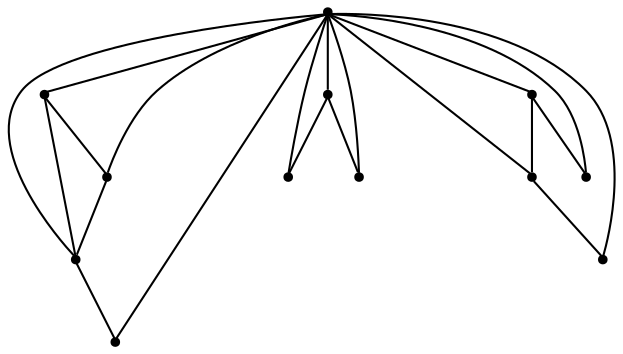 graph {
  node [shape=point,comment="{\"directed\":false,\"doi\":\"10.1007/978-3-319-03841-4_17\",\"figure\":\"2\"}"]

  v0 [pos="1640.246110604381,791.1941566664133"]
  v1 [pos="1669.266997508812,832.6989734640904"]
  v2 [pos="1606.9720760276036,874.2694614844021"]
  v3 [pos="1565.4421707895694,832.6989734640904"]
  v4 [pos="1523.9142379004138,936.5909430551344"]
  v5 [pos="1503.1472493083606,978.0998931178526"]
  v6 [pos="1482.3822330651863,915.7750572435677"]
  v7 [pos="1233.0774620469485,645.9183636631851"]
  v8 [pos="929.8589320806736,1019.60574323179"]
  v9 [pos="942.3679504142767,957.3445119476191"]
  v10 [pos="900.8379815520852,928.2155650276851"]
  v11 [pos="817.7155649051579,948.97016723643"]

  v0 -- v1 [id="-1",pos="1640.246110604381,791.1941566664133 1669.266997508812,832.6989734640904 1669.266997508812,832.6989734640904 1669.266997508812,832.6989734640904"]
  v11 -- v10 [id="-2",pos="817.7155649051579,948.97016723643 900.8379815520852,928.2155650276851 900.8379815520852,928.2155650276851 900.8379815520852,928.2155650276851"]
  v11 -- v9 [id="-3",pos="817.7155649051579,948.97016723643 942.3679504142767,957.3445119476191 942.3679504142767,957.3445119476191 942.3679504142767,957.3445119476191"]
  v10 -- v8 [id="-4",pos="900.8379815520852,928.2155650276851 929.8589320806736,1019.60574323179 929.8589320806736,1019.60574323179 929.8589320806736,1019.60574323179"]
  v7 -- v11 [id="-5",pos="1233.0774620469485,645.9183636631851 817.7155649051579,948.97016723643 817.7155649051579,948.97016723643 817.7155649051579,948.97016723643"]
  v7 -- v10 [id="-6",pos="1233.0774620469485,645.9183636631851 900.8379815520852,928.2155650276851 900.8379815520852,928.2155650276851 900.8379815520852,928.2155650276851"]
  v7 -- v9 [id="-7",pos="1233.0774620469485,645.9183636631851 942.3679504142767,957.3445119476191 942.3679504142767,957.3445119476191 942.3679504142767,957.3445119476191"]
  v7 -- v8 [id="-8",pos="1233.0774620469485,645.9183636631851 929.8589320806736,1019.60574323179 929.8589320806736,1019.60574323179 929.8589320806736,1019.60574323179"]
  v7 -- v5 [id="-11",pos="1233.0774620469485,645.9183636631851 1503.1472493083606,978.0998931178526 1503.1472493083606,978.0998931178526 1503.1472493083606,978.0998931178526"]
  v7 -- v2 [id="-12",pos="1233.0774620469485,645.9183636631851 1606.9720760276036,874.2694614844021 1606.9720760276036,874.2694614844021 1606.9720760276036,874.2694614844021"]
  v7 -- v3 [id="-13",pos="1233.0774620469485,645.9183636631851 1565.4421707895694,832.6989734640904 1565.4421707895694,832.6989734640904 1565.4421707895694,832.6989734640904"]
  v7 -- v1 [id="-14",pos="1233.0774620469485,645.9183636631851 1669.266997508812,832.6989734640904 1669.266997508812,832.6989734640904 1669.266997508812,832.6989734640904"]
  v7 -- v0 [id="-15",pos="1233.0774620469485,645.9183636631851 1640.246110604381,791.1941566664133 1640.246110604381,791.1941566664133 1640.246110604381,791.1941566664133"]
  v4 -- v6 [id="-16",pos="1523.9142379004138,936.5909430551344 1482.3822330651863,915.7750572435677 1482.3822330651863,915.7750572435677 1482.3822330651863,915.7750572435677"]
  v4 -- v5 [id="-17",pos="1523.9142379004138,936.5909430551344 1503.1472493083606,978.0998931178526 1503.1472493083606,978.0998931178526 1503.1472493083606,978.0998931178526"]
  v3 -- v2 [id="-18",pos="1565.4421707895694,832.6989734640904 1606.9720760276036,874.2694614844021 1606.9720760276036,874.2694614844021 1606.9720760276036,874.2694614844021"]
  v3 -- v0 [id="-19",pos="1565.4421707895694,832.6989734640904 1640.246110604381,791.1941566664133 1640.246110604381,791.1941566664133 1640.246110604381,791.1941566664133"]
  v2 -- v0 [id="-20",pos="1606.9720760276036,874.2694614844021 1640.246110604381,791.1941566664133 1640.246110604381,791.1941566664133 1640.246110604381,791.1941566664133"]
  v7 -- v6 [id="-23",pos="1233.0774620469485,645.9183636631851 1482.3822330651863,915.7750572435677 1482.3822330651863,915.7750572435677 1482.3822330651863,915.7750572435677"]
  v7 -- v4 [id="-24",pos="1233.0774620469485,645.9183636631851 1523.9142379004138,936.5909430551344 1523.9142379004138,936.5909430551344 1523.9142379004138,936.5909430551344"]
}